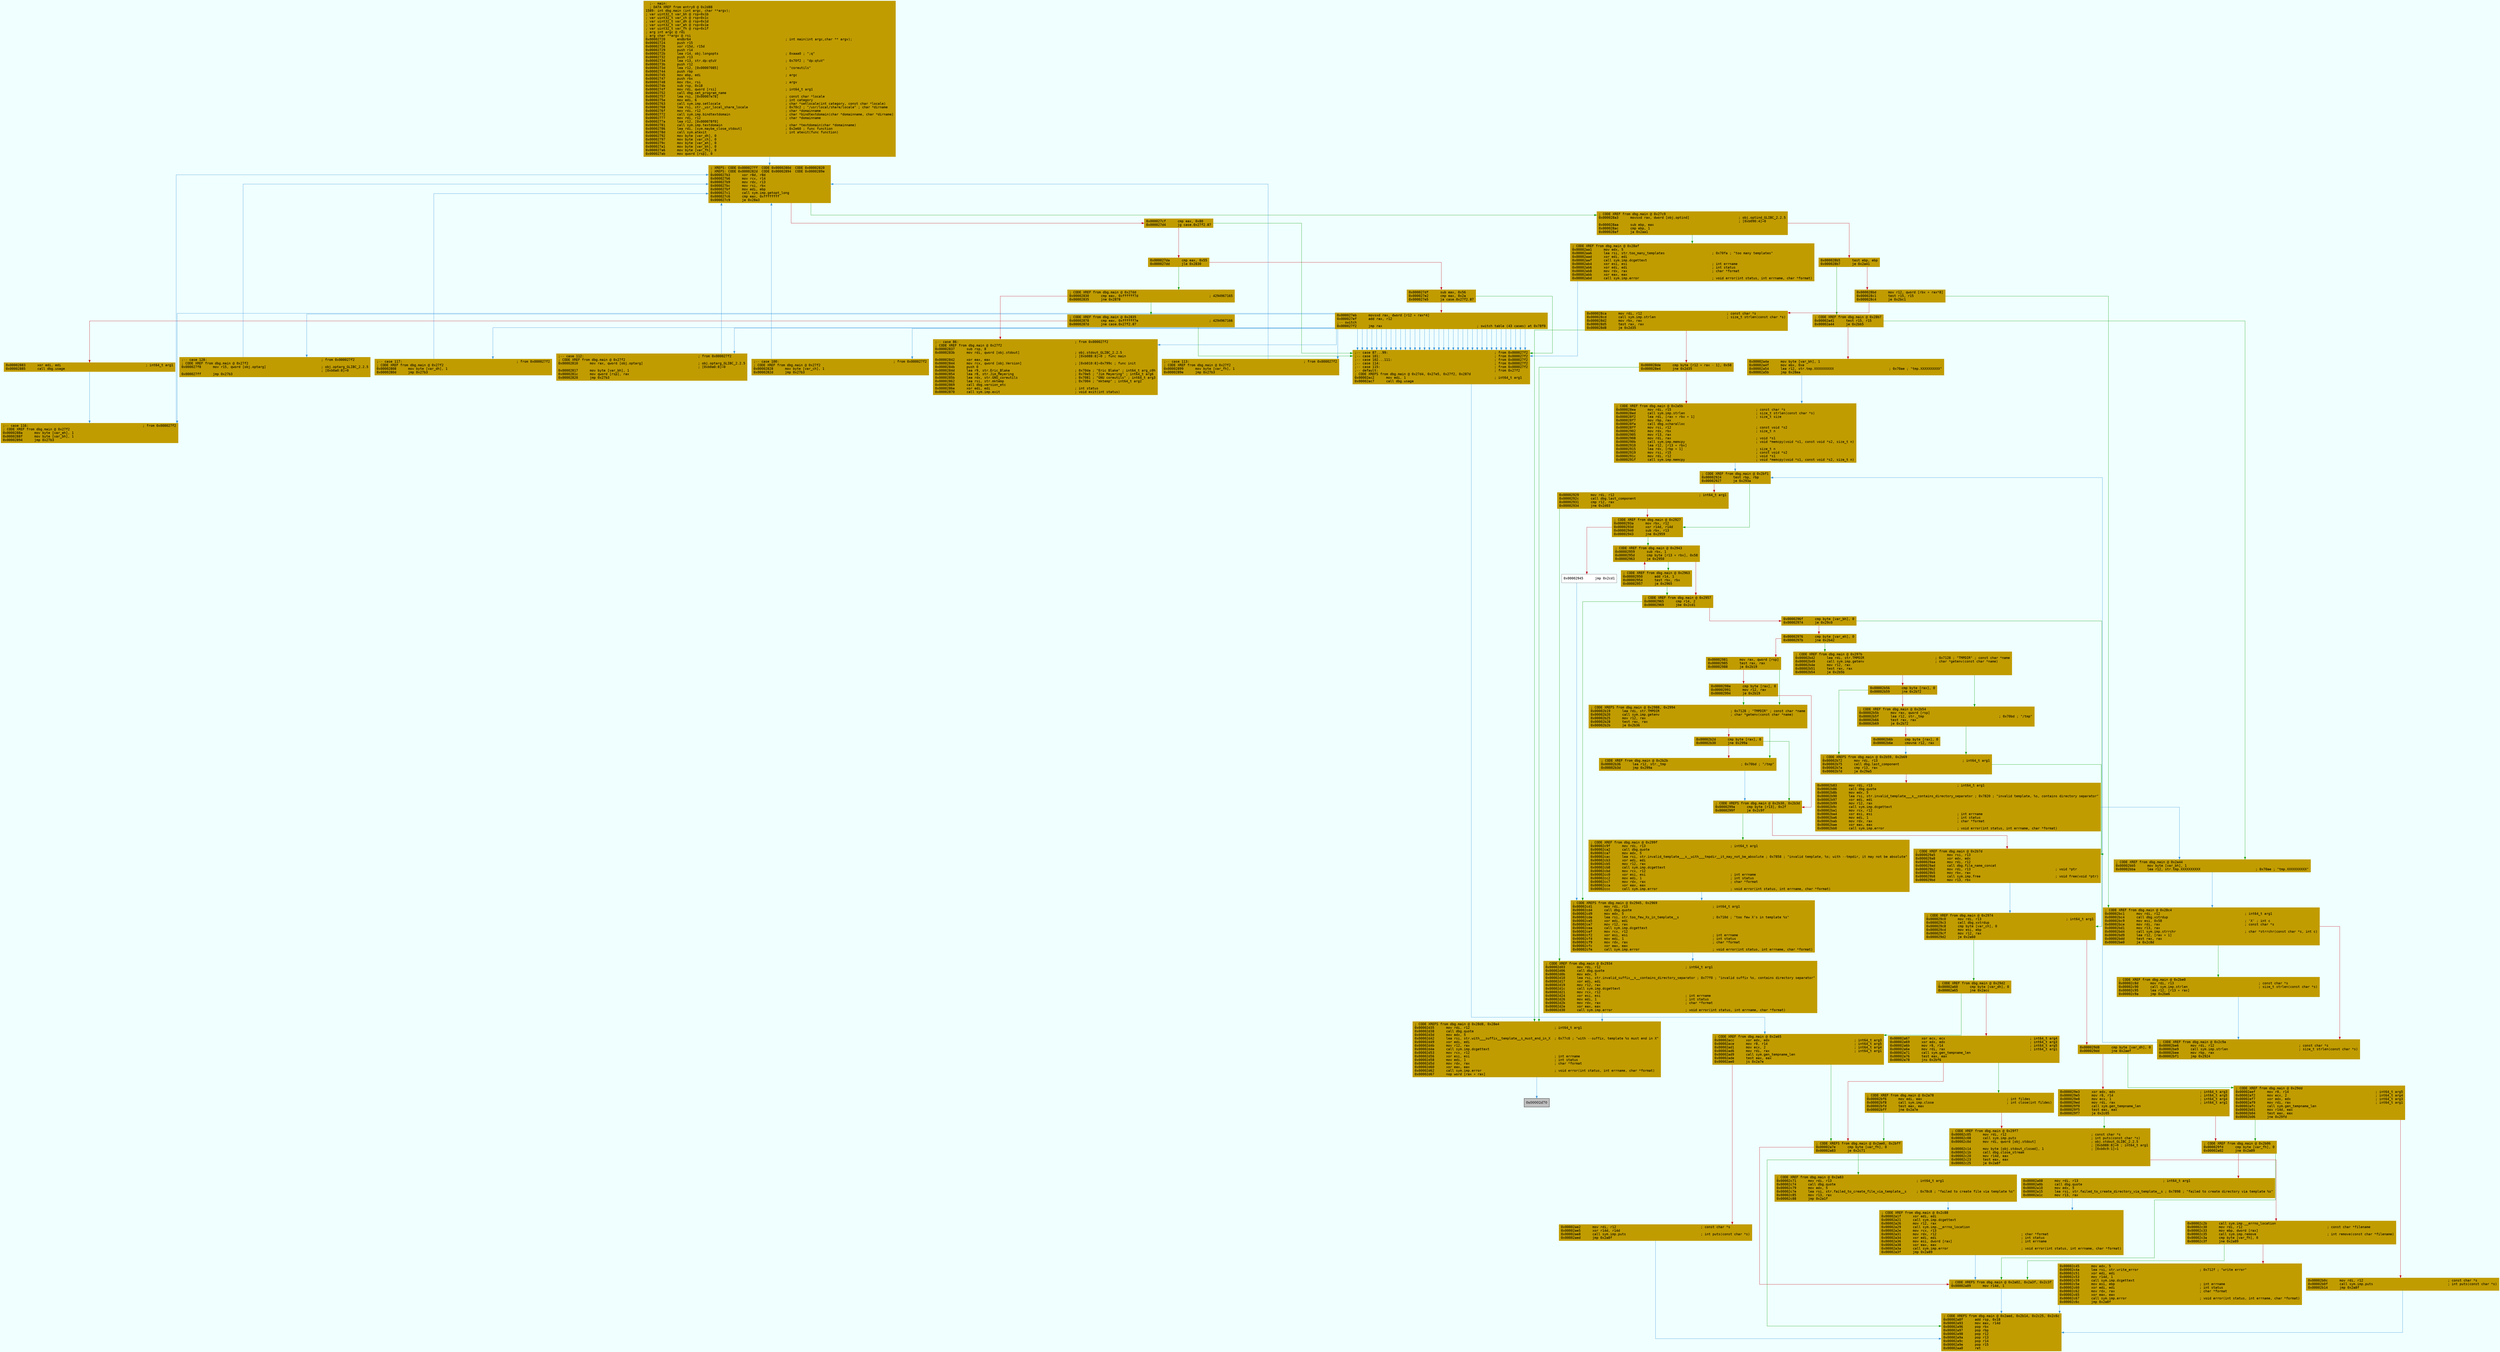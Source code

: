 digraph code {
	graph [bgcolor=azure fontsize=8 fontname="Courier" splines="ortho"];
	node [fillcolor=gray style=filled shape=box];
	edge [arrowhead="normal"];
	"0x00002720" [URL="dbg.main/0x00002720", fillcolor="#c19c00",color="#c19c00", fontname="Courier",label="  ;-- main:\l  ; DATA XREF from entry0 @ 0x2d88\l1589: int dbg.main (int argc, char **argv);\l; var uint32_t var_bh @ rsp+0x1b\l; var uint32_t var_ch @ rsp+0x1c\l; var uint32_t var_dh @ rsp+0x1d\l; var uint32_t var_eh @ rsp+0x1e\l; var uint32_t var_fh @ rsp+0x1f\l; arg int argc @ rdi\l; arg char **argv @ rsi\l0x00002720      endbr64                                                ; int main(int argc,char ** argv);\l0x00002724      push r15\l0x00002726      xor r15d, r15d\l0x00002729      push r14\l0x0000272b      lea r14, obj.longopts                                  ; 0xaaa0 ; \";q\"\l0x00002732      push r13\l0x00002734      lea r13, str.dp:qtuV                                   ; 0x70f2 ; \"dp:qtuV\"\l0x0000273b      push r12\l0x0000273d      lea r12, [0x00007085]                                  ; \"coreutils\"\l0x00002744      push rbp\l0x00002745      mov ebp, edi                                           ; argc\l0x00002747      push rbx\l0x00002748      mov rbx, rsi                                           ; argv\l0x0000274b      sub rsp, 0x18\l0x0000274f      mov rdi, qword [rsi]                                   ; int64_t arg1\l0x00002752      call dbg.set_program_name\l0x00002757      lea rsi, [0x00007e78]                                  ; const char *locale\l0x0000275e      mov edi, 6                                             ; int category\l0x00002763      call sym.imp.setlocale                                 ; char *setlocale(int category, const char *locale)\l0x00002768      lea rsi, str._usr_local_share_locale                   ; 0x70c2 ; \"/usr/local/share/locale\" ; char *dirname\l0x0000276f      mov rdi, r12                                           ; char *domainname\l0x00002772      call sym.imp.bindtextdomain                            ; char *bindtextdomain(char *domainname, char *dirname)\l0x00002777      mov rdi, r12                                           ; char *domainname\l0x0000277a      lea r12, [0x000078f0]\l0x00002781      call sym.imp.textdomain                                ; char *textdomain(char *domainname)\l0x00002786      lea rdi, [sym.maybe_close_stdout]                      ; 0x2e60 ; func function\l0x0000278d      call sym.atexit                                        ; int atexit(func function)\l0x00002792      mov byte [var_dh], 0\l0x00002797      mov byte [var_ch], 0\l0x0000279c      mov byte [var_eh], 0\l0x000027a1      mov byte [var_bh], 0\l0x000027a6      mov byte [var_fh], 0\l0x000027ab      mov qword [rsp], 0\l"]
	"0x000027b3" [URL="dbg.main/0x000027b3", fillcolor="#c19c00",color="#c19c00", fontname="Courier",label="; XREFS: CODE 0x000027ff  CODE 0x0000280d  CODE 0x00002820  \l; XREFS: CODE 0x0000282d  CODE 0x00002894  CODE 0x0000289e  \l0x000027b3      xor r8d, r8d\l0x000027b6      mov rcx, r14\l0x000027b9      mov rdx, r13\l0x000027bc      mov rsi, rbx\l0x000027bf      mov edi, ebp\l0x000027c1      call sym.imp.getopt_long\l0x000027c6      cmp eax, 0xffffffff\l0x000027c9      je 0x28a3\l"]
	"0x000027cf" [URL="dbg.main/0x000027cf", fillcolor="#c19c00",color="#c19c00", fontname="Courier",label="0x000027cf      cmp eax, 0x80\l0x000027d4      jg case.0x27f2.87\l"]
	"0x000027da" [URL="dbg.main/0x000027da", fillcolor="#c19c00",color="#c19c00", fontname="Courier",label="0x000027da      cmp eax, 0x55\l0x000027dd      jle 0x2830\l"]
	"0x000027df" [URL="dbg.main/0x000027df", fillcolor="#c19c00",color="#c19c00", fontname="Courier",label="0x000027df      sub eax, 0x56\l0x000027e2      cmp eax, 0x2a\l0x000027e5      ja case.0x27f2.87\l"]
	"0x000027eb" [URL="dbg.main/0x000027eb", fillcolor="#c19c00",color="#c19c00", fontname="Courier",label="0x000027eb      movsxd rax, dword [r12 + rax*4]\l0x000027ef      add rax, r12\l;-- switch\l0x000027f2      jmp rax                                                ; switch table (43 cases) at 0x78f0\l"]
	"0x000027f8" [URL="dbg.main/0x000027f8", fillcolor="#c19c00",color="#c19c00", fontname="Courier",label=";-- case 128:                                                          ; from 0x000027f2\l; CODE XREF from dbg.main @ 0x27f2\l0x000027f8      mov r15, qword [obj.optarg]                            ; obj.optarg_GLIBC_2.2.5\l                                                                       ; [0xb0a0:8]=0\l0x000027ff      jmp 0x27b3\l"]
	"0x00002808" [URL="dbg.main/0x00002808", fillcolor="#c19c00",color="#c19c00", fontname="Courier",label=";-- case 117:                                                          ; from 0x000027f2\l; CODE XREF from dbg.main @ 0x27f2\l0x00002808      mov byte [var_dh], 1\l0x0000280d      jmp 0x27b3\l"]
	"0x00002810" [URL="dbg.main/0x00002810", fillcolor="#c19c00",color="#c19c00", fontname="Courier",label=";-- case 112:                                                          ; from 0x000027f2\l; CODE XREF from dbg.main @ 0x27f2\l0x00002810      mov rax, qword [obj.optarg]                            ; obj.optarg_GLIBC_2.2.5\l                                                                       ; [0xb0a0:8]=0\l0x00002817      mov byte [var_bh], 1\l0x0000281c      mov qword [rsp], rax\l0x00002820      jmp 0x27b3\l"]
	"0x00002828" [URL="dbg.main/0x00002828", fillcolor="#c19c00",color="#c19c00", fontname="Courier",label=";-- case 100:                                                          ; from 0x000027f2\l; CODE XREF from dbg.main @ 0x27f2\l0x00002828      mov byte [var_ch], 1\l0x0000282d      jmp 0x27b3\l"]
	"0x00002830" [URL="dbg.main/0x00002830", fillcolor="#c19c00",color="#c19c00", fontname="Courier",label="; CODE XREF from dbg.main @ 0x27dd\l0x00002830      cmp eax, 0xffffff7d                                    ; 4294967165\l0x00002835      jne 0x2878\l"]
	"0x00002837" [URL="dbg.main/0x00002837", fillcolor="#c19c00",color="#c19c00", fontname="Courier",label=";-- case 86:                                                           ; from 0x000027f2\l; CODE XREF from dbg.main @ 0x27f2\l0x00002837      sub rsp, 8\l0x0000283b      mov rdi, qword [obj.stdout]                            ; obj.stdout_GLIBC_2.2.5\l                                                                       ; [0xb088:8]=0 ; func main\l0x00002842      xor eax, eax\l0x00002844      mov rcx, qword [obj.Version]                           ; [0xb010:8]=0x799c ; func init\l0x0000284b      push 0\l0x0000284d      lea r9, str.Eric_Blake                                 ; 0x70da ; \"Eric Blake\" ; int64_t arg_c0h\l0x00002854      lea r8, str.Jim_Meyering                               ; 0x70e5 ; \"Jim Meyering\" ; int64_t arg6\l0x0000285b      lea rdx, str.GNU_coreutils                             ; 0x7081 ; \"GNU coreutils\" ; int64_t arg3\l0x00002862      lea rsi, str.mktemp                                    ; 0x7004 ; \"mktemp\" ; int64_t arg2\l0x00002869      call dbg.version_etc\l0x0000286e      xor edi, edi                                           ; int status\l0x00002870      call sym.imp.exit                                      ; void exit(int status)\l"]
	"0x00002878" [URL="dbg.main/0x00002878", fillcolor="#c19c00",color="#c19c00", fontname="Courier",label="; CODE XREF from dbg.main @ 0x2835\l0x00002878      cmp eax, 0xffffff7e                                    ; 4294967166\l0x0000287d      jne case.0x27f2.87\l"]
	"0x00002883" [URL="dbg.main/0x00002883", fillcolor="#c19c00",color="#c19c00", fontname="Courier",label="0x00002883      xor edi, edi                                           ; int64_t arg1\l0x00002885      call dbg.usage\l"]
	"0x0000288a" [URL="dbg.main/0x0000288a", fillcolor="#c19c00",color="#c19c00", fontname="Courier",label=";-- case 116:                                                          ; from 0x000027f2\l; CODE XREF from dbg.main @ 0x27f2\l0x0000288a      mov byte [var_eh], 1\l0x0000288f      mov byte [var_bh], 1\l0x00002894      jmp 0x27b3\l"]
	"0x00002899" [URL="dbg.main/0x00002899", fillcolor="#c19c00",color="#c19c00", fontname="Courier",label=";-- case 113:                                                          ; from 0x000027f2\l; CODE XREF from dbg.main @ 0x27f2\l0x00002899      mov byte [var_fh], 1\l0x0000289e      jmp 0x27b3\l"]
	"0x000028a3" [URL="dbg.main/0x000028a3", fillcolor="#c19c00",color="#c19c00", fontname="Courier",label="; CODE XREF from dbg.main @ 0x27c9\l0x000028a3      movsxd rax, dword [obj.optind]                         ; obj.optind_GLIBC_2.2.5\l                                                                       ; [0xb090:4]=0\l0x000028aa      sub ebp, eax\l0x000028ac      cmp ebp, 1\l0x000028af      ja 0x2aa1\l"]
	"0x000028b5" [URL="dbg.main/0x000028b5", fillcolor="#c19c00",color="#c19c00", fontname="Courier",label="0x000028b5      test ebp, ebp\l0x000028b7      je 0x2a41\l"]
	"0x000028bd" [URL="dbg.main/0x000028bd", fillcolor="#c19c00",color="#c19c00", fontname="Courier",label="0x000028bd      mov r12, qword [rbx + rax*8]\l0x000028c1      test r15, r15\l0x000028c4      je 0x2bc1\l"]
	"0x000028ca" [URL="dbg.main/0x000028ca", fillcolor="#c19c00",color="#c19c00", fontname="Courier",label="0x000028ca      mov rdi, r12                                           ; const char *s\l0x000028cd      call sym.imp.strlen                                    ; size_t strlen(const char *s)\l0x000028d2      mov rbx, rax\l0x000028d5      test rax, rax\l0x000028d8      je 0x2d35\l"]
	"0x000028de" [URL="dbg.main/0x000028de", fillcolor="#c19c00",color="#c19c00", fontname="Courier",label="0x000028de      cmp byte [r12 + rax - 1], 0x58\l0x000028e4      jne 0x2d35\l"]
	"0x000028ea" [URL="dbg.main/0x000028ea", fillcolor="#c19c00",color="#c19c00", fontname="Courier",label="; CODE XREF from dbg.main @ 0x2a5b\l0x000028ea      mov rdi, r15                                           ; const char *s\l0x000028ed      call sym.imp.strlen                                    ; size_t strlen(const char *s)\l0x000028f2      lea rdi, [rax + rbx + 1]                               ; size_t size\l0x000028f7      mov rbp, rax\l0x000028fa      call dbg.xcharalloc\l0x000028ff      mov rsi, r12                                           ; const void *s2\l0x00002902      mov rdx, rbx                                           ; size_t n\l0x00002905      mov r13, rax\l0x00002908      mov rdi, rax                                           ; void *s1\l0x0000290b      call sym.imp.memcpy                                    ; void *memcpy(void *s1, const void *s2, size_t n)\l0x00002910      lea r12, [r13 + rbx]\l0x00002915      lea rdx, [rbp + 1]                                     ; size_t n\l0x00002919      mov rsi, r15                                           ; const void *s2\l0x0000291c      mov rdi, r12                                           ; void *s1\l0x0000291f      call sym.imp.memcpy                                    ; void *memcpy(void *s1, const void *s2, size_t n)\l"]
	"0x00002924" [URL="dbg.main/0x00002924", fillcolor="#c19c00",color="#c19c00", fontname="Courier",label="; CODE XREF from dbg.main @ 0x2bf1\l0x00002924      test rbp, rbp\l0x00002927      je 0x293a\l"]
	"0x00002929" [URL="dbg.main/0x00002929", fillcolor="#c19c00",color="#c19c00", fontname="Courier",label="0x00002929      mov rdi, r12                                           ; int64_t arg1\l0x0000292c      call dbg.last_component\l0x00002931      cmp r12, rax\l0x00002934      jne 0x2d03\l"]
	"0x0000293a" [URL="dbg.main/0x0000293a", fillcolor="#c19c00",color="#c19c00", fontname="Courier",label="; CODE XREF from dbg.main @ 0x2927\l0x0000293a      mov rbx, r12\l0x0000293d      xor r14d, r14d\l0x00002940      sub rbx, r13\l0x00002943      jne 0x2959\l"]
	"0x00002945" [URL="dbg.main/0x00002945", fillcolor="white",color="#767676", fontname="Courier",label="0x00002945      jmp 0x2cd1\l"]
	"0x00002950" [URL="dbg.main/0x00002950", fillcolor="#c19c00",color="#c19c00", fontname="Courier",label="; CODE XREF from dbg.main @ 0x2963\l0x00002950      add r14, 1\l0x00002954      test rbx, rbx\l0x00002957      je 0x2965\l"]
	"0x00002959" [URL="dbg.main/0x00002959", fillcolor="#c19c00",color="#c19c00", fontname="Courier",label="; CODE XREF from dbg.main @ 0x2943\l0x00002959      sub rbx, 1\l0x0000295d      cmp byte [r13 + rbx], 0x58\l0x00002963      je 0x2950\l"]
	"0x00002965" [URL="dbg.main/0x00002965", fillcolor="#c19c00",color="#c19c00", fontname="Courier",label="; CODE XREF from dbg.main @ 0x2957\l0x00002965      cmp r14, 2\l0x00002969      jbe 0x2cd1\l"]
	"0x0000296f" [URL="dbg.main/0x0000296f", fillcolor="#c19c00",color="#c19c00", fontname="Courier",label="0x0000296f      cmp byte [var_bh], 0\l0x00002974      je 0x29c0\l"]
	"0x00002976" [URL="dbg.main/0x00002976", fillcolor="#c19c00",color="#c19c00", fontname="Courier",label="0x00002976      cmp byte [var_eh], 0\l0x0000297b      jne 0x2b42\l"]
	"0x00002981" [URL="dbg.main/0x00002981", fillcolor="#c19c00",color="#c19c00", fontname="Courier",label="0x00002981      mov rax, qword [rsp]\l0x00002985      test rax, rax\l0x00002988      je 0x2b19\l"]
	"0x0000298e" [URL="dbg.main/0x0000298e", fillcolor="#c19c00",color="#c19c00", fontname="Courier",label="0x0000298e      cmp byte [rax], 0\l0x00002991      mov r12, rax\l0x00002994      je 0x2b19\l"]
	"0x0000299a" [URL="dbg.main/0x0000299a", fillcolor="#c19c00",color="#c19c00", fontname="Courier",label="; CODE XREFS from dbg.main @ 0x2b30, 0x2b3d\l0x0000299a      cmp byte [r13], 0x2f\l0x0000299f      je 0x2c9f\l"]
	"0x000029a5" [URL="dbg.main/0x000029a5", fillcolor="#c19c00",color="#c19c00", fontname="Courier",label="; CODE XREF from dbg.main @ 0x2b7d\l0x000029a5      mov rsi, r13\l0x000029a8      xor edx, edx\l0x000029aa      mov rdi, r12\l0x000029ad      call dbg.file_name_concat\l0x000029b2      mov rdi, r13                                           ; void *ptr\l0x000029b5      mov rbx, rax\l0x000029b8      call sym.imp.free                                      ; void free(void *ptr)\l0x000029bd      mov r13, rbx\l"]
	"0x000029c0" [URL="dbg.main/0x000029c0", fillcolor="#c19c00",color="#c19c00", fontname="Courier",label="; CODE XREF from dbg.main @ 0x2974\l0x000029c0      mov rdi, r13                                           ; int64_t arg1\l0x000029c3      call dbg.xstrdup\l0x000029c8      cmp byte [var_ch], 0\l0x000029cd      mov esi, ebp\l0x000029cf      mov r12, rax\l0x000029d2      je 0x2a60\l"]
	"0x000029d8" [URL="dbg.main/0x000029d8", fillcolor="#c19c00",color="#c19c00", fontname="Courier",label="0x000029d8      cmp byte [var_dh], 0\l0x000029dd      jne 0x2aef\l"]
	"0x000029e3" [URL="dbg.main/0x000029e3", fillcolor="#c19c00",color="#c19c00", fontname="Courier",label="0x000029e3      xor edx, edx                                           ; int64_t arg3\l0x000029e5      mov r8, r14                                            ; int64_t arg5\l0x000029e8      mov ecx, 1                                             ; int64_t arg4\l0x000029ed      mov rdi, rax                                           ; int64_t arg1\l0x000029f0      call sym.gen_tempname_len\l0x000029f5      test eax, eax\l0x000029f7      je 0x2c05\l"]
	"0x000029fd" [URL="dbg.main/0x000029fd", fillcolor="#c19c00",color="#c19c00", fontname="Courier",label="; CODE XREF from dbg.main @ 0x2b06\l0x000029fd      cmp byte [var_fh], 0\l0x00002a02      jne 0x2a89\l"]
	"0x00002a08" [URL="dbg.main/0x00002a08", fillcolor="#c19c00",color="#c19c00", fontname="Courier",label="0x00002a08      mov rdi, r13                                           ; int64_t arg1\l0x00002a0b      call dbg.quote\l0x00002a10      mov edx, 5\l0x00002a15      lea rsi, str.failed_to_create_directory_via_template__s ; 0x7898 ; \"failed to create directory via template %s\"\l0x00002a1c      mov r13, rax\l"]
	"0x00002a1f" [URL="dbg.main/0x00002a1f", fillcolor="#c19c00",color="#c19c00", fontname="Courier",label="; CODE XREF from dbg.main @ 0x2c88\l0x00002a1f      xor edi, edi\l0x00002a21      call sym.imp.dcgettext\l0x00002a26      mov r12, rax\l0x00002a29      call sym.imp.__errno_location\l0x00002a2e      mov rcx, r13\l0x00002a31      mov rdx, r12                                           ; char *format\l0x00002a34      xor edi, edi                                           ; int status\l0x00002a36      mov esi, dword [rax]                                   ; int errname\l0x00002a38      xor eax, eax\l0x00002a3a      call sym.imp.error                                     ; void error(int status, int errname, char *format)\l0x00002a3f      jmp 0x2a89\l"]
	"0x00002a41" [URL="dbg.main/0x00002a41", fillcolor="#c19c00",color="#c19c00", fontname="Courier",label="; CODE XREF from dbg.main @ 0x28b7\l0x00002a41      test r15, r15\l0x00002a44      je 0x2bb5\l"]
	"0x00002a4a" [URL="dbg.main/0x00002a4a", fillcolor="#c19c00",color="#c19c00", fontname="Courier",label="0x00002a4a      mov byte [var_bh], 1\l0x00002a4f      mov ebx, 0xe\l0x00002a54      lea r12, str.tmp.XXXXXXXXXX                            ; 0x70ae ; \"tmp.XXXXXXXXXX\"\l0x00002a5b      jmp 0x28ea\l"]
	"0x00002a60" [URL="dbg.main/0x00002a60", fillcolor="#c19c00",color="#c19c00", fontname="Courier",label="; CODE XREF from dbg.main @ 0x29d2\l0x00002a60      cmp byte [var_dh], 0\l0x00002a65      jne 0x2acc\l"]
	"0x00002a67" [URL="dbg.main/0x00002a67", fillcolor="#c19c00",color="#c19c00", fontname="Courier",label="0x00002a67      xor ecx, ecx                                           ; int64_t arg4\l0x00002a69      xor edx, edx                                           ; int64_t arg3\l0x00002a6b      mov r8, r14                                            ; int64_t arg5\l0x00002a6e      mov rdi, rax                                           ; int64_t arg1\l0x00002a71      call sym.gen_tempname_len\l0x00002a76      test eax, eax\l0x00002a78      jns 0x2bf6\l"]
	"0x00002a7e" [URL="dbg.main/0x00002a7e", fillcolor="#c19c00",color="#c19c00", fontname="Courier",label="; CODE XREFS from dbg.main @ 0x2ae0, 0x2bff\l0x00002a7e      cmp byte [var_fh], 0\l0x00002a83      je 0x2c71\l"]
	"0x00002a89" [URL="dbg.main/0x00002a89", fillcolor="#c19c00",color="#c19c00", fontname="Courier",label="; CODE XREFS from dbg.main @ 0x2a02, 0x2a3f, 0x2c3f\l0x00002a89      mov r14d, 1\l"]
	"0x00002a8f" [URL="dbg.main/0x00002a8f", fillcolor="#c19c00",color="#c19c00", fontname="Courier",label="; CODE XREFS from dbg.main @ 0x2aed, 0x2b14, 0x2c25, 0x2c6c\l0x00002a8f      add rsp, 0x18\l0x00002a93      mov eax, r14d\l0x00002a96      pop rbx\l0x00002a97      pop rbp\l0x00002a98      pop r12\l0x00002a9a      pop r13\l0x00002a9c      pop r14\l0x00002a9e      pop r15\l0x00002aa0      ret\l"]
	"0x00002aa1" [URL="dbg.main/0x00002aa1", fillcolor="#c19c00",color="#c19c00", fontname="Courier",label="; CODE XREF from dbg.main @ 0x28af\l0x00002aa1      mov edx, 5\l0x00002aa6      lea rsi, str.too_many_templates                        ; 0x70fa ; \"too many templates\"\l0x00002aad      xor edi, edi\l0x00002aaf      call sym.imp.dcgettext\l0x00002ab4      xor esi, esi                                           ; int errname\l0x00002ab6      xor edi, edi                                           ; int status\l0x00002ab8      mov rdx, rax                                           ; char *format\l0x00002abb      xor eax, eax\l0x00002abd      call sym.imp.error                                     ; void error(int status, int errname, char *format)\l"]
	"0x00002ac2" [URL="dbg.main/0x00002ac2", fillcolor="#c19c00",color="#c19c00", fontname="Courier",label=";-- case 87...99:                                                      ; from 0x000027f2\l;-- case 101:                                                          ; from 0x000027f2\l;-- case 102...111:                                                    ; from 0x000027f2\l;-- case 114:                                                          ; from 0x000027f2\l;-- case 115:                                                          ; from 0x000027f2\l;-- default:                                                           ; from 0x27f2\l; CODE XREFS from dbg.main @ 0x27d4, 0x27e5, 0x27f2, 0x287d\l0x00002ac2      mov edi, 1                                             ; int64_t arg1\l0x00002ac7      call dbg.usage\l"]
	"0x00002acc" [URL="dbg.main/0x00002acc", fillcolor="#c19c00",color="#c19c00", fontname="Courier",label="; CODE XREF from dbg.main @ 0x2a65\l0x00002acc      xor edx, edx                                           ; int64_t arg3\l0x00002ace      mov r8, r14                                            ; int64_t arg5\l0x00002ad1      mov ecx, 2                                             ; int64_t arg4\l0x00002ad6      mov rdi, rax                                           ; int64_t arg1\l0x00002ad9      call sym.gen_tempname_len\l0x00002ade      test eax, eax\l0x00002ae0      js 0x2a7e\l"]
	"0x00002ae2" [URL="dbg.main/0x00002ae2", fillcolor="#c19c00",color="#c19c00", fontname="Courier",label="0x00002ae2      mov rdi, r12                                           ; const char *s\l0x00002ae5      xor r14d, r14d\l0x00002ae8      call sym.imp.puts                                      ; int puts(const char *s)\l0x00002aed      jmp 0x2a8f\l"]
	"0x00002aef" [URL="dbg.main/0x00002aef", fillcolor="#c19c00",color="#c19c00", fontname="Courier",label="; CODE XREF from dbg.main @ 0x29dd\l0x00002aef      mov r8, r14                                            ; int64_t arg5\l0x00002af2      mov ecx, 2                                             ; int64_t arg4\l0x00002af7      xor edx, edx                                           ; int64_t arg3\l0x00002af9      mov rdi, rax                                           ; int64_t arg1\l0x00002afc      call sym.gen_tempname_len\l0x00002b01      mov r14d, eax\l0x00002b04      test eax, eax\l0x00002b06      jne 0x29fd\l"]
	"0x00002b0c" [URL="dbg.main/0x00002b0c", fillcolor="#c19c00",color="#c19c00", fontname="Courier",label="0x00002b0c      mov rdi, r12                                           ; const char *s\l0x00002b0f      call sym.imp.puts                                      ; int puts(const char *s)\l0x00002b14      jmp 0x2a8f\l"]
	"0x00002b19" [URL="dbg.main/0x00002b19", fillcolor="#c19c00",color="#c19c00", fontname="Courier",label="; CODE XREFS from dbg.main @ 0x2988, 0x2994\l0x00002b19      lea rdi, str.TMPDIR                                    ; 0x7128 ; \"TMPDIR\" ; const char *name\l0x00002b20      call sym.imp.getenv                                    ; char *getenv(const char *name)\l0x00002b25      mov r12, rax\l0x00002b28      test rax, rax\l0x00002b2b      je 0x2b36\l"]
	"0x00002b2d" [URL="dbg.main/0x00002b2d", fillcolor="#c19c00",color="#c19c00", fontname="Courier",label="0x00002b2d      cmp byte [rax], 0\l0x00002b30      jne 0x299a\l"]
	"0x00002b36" [URL="dbg.main/0x00002b36", fillcolor="#c19c00",color="#c19c00", fontname="Courier",label="; CODE XREF from dbg.main @ 0x2b2b\l0x00002b36      lea r12, str._tmp                                      ; 0x70bd ; \"/tmp\"\l0x00002b3d      jmp 0x299a\l"]
	"0x00002b42" [URL="dbg.main/0x00002b42", fillcolor="#c19c00",color="#c19c00", fontname="Courier",label="; CODE XREF from dbg.main @ 0x297b\l0x00002b42      lea rdi, str.TMPDIR                                    ; 0x7128 ; \"TMPDIR\" ; const char *name\l0x00002b49      call sym.imp.getenv                                    ; char *getenv(const char *name)\l0x00002b4e      mov r12, rax\l0x00002b51      test rax, rax\l0x00002b54      je 0x2b5b\l"]
	"0x00002b56" [URL="dbg.main/0x00002b56", fillcolor="#c19c00",color="#c19c00", fontname="Courier",label="0x00002b56      cmp byte [rax], 0\l0x00002b59      jne 0x2b72\l"]
	"0x00002b5b" [URL="dbg.main/0x00002b5b", fillcolor="#c19c00",color="#c19c00", fontname="Courier",label="; CODE XREF from dbg.main @ 0x2b54\l0x00002b5b      mov rax, qword [rsp]\l0x00002b5f      lea r12, str._tmp                                      ; 0x70bd ; \"/tmp\"\l0x00002b66      test rax, rax\l0x00002b69      je 0x2b72\l"]
	"0x00002b6b" [URL="dbg.main/0x00002b6b", fillcolor="#c19c00",color="#c19c00", fontname="Courier",label="0x00002b6b      cmp byte [rax], 0\l0x00002b6e      cmovne r12, rax\l"]
	"0x00002b72" [URL="dbg.main/0x00002b72", fillcolor="#c19c00",color="#c19c00", fontname="Courier",label="; CODE XREFS from dbg.main @ 0x2b59, 0x2b69\l0x00002b72      mov rdi, r13                                           ; int64_t arg1\l0x00002b75      call dbg.last_component\l0x00002b7a      cmp r13, rax\l0x00002b7d      je 0x29a5\l"]
	"0x00002b83" [URL="dbg.main/0x00002b83", fillcolor="#c19c00",color="#c19c00", fontname="Courier",label="0x00002b83      mov rdi, r13                                           ; int64_t arg1\l0x00002b86      call dbg.quote\l0x00002b8b      mov edx, 5\l0x00002b90      lea rsi, str.invalid_template___s__contains_directory_separator ; 0x7820 ; \"invalid template, %s, contains directory separator\"\l0x00002b97      xor edi, edi\l0x00002b99      mov r12, rax\l0x00002b9c      call sym.imp.dcgettext\l0x00002ba1      mov rcx, r12\l0x00002ba4      xor esi, esi                                           ; int errname\l0x00002ba6      mov edi, 1                                             ; int status\l0x00002bab      mov rdx, rax                                           ; char *format\l0x00002bae      xor eax, eax\l0x00002bb0      call sym.imp.error                                     ; void error(int status, int errname, char *format)\l"]
	"0x00002bb5" [URL="dbg.main/0x00002bb5", fillcolor="#c19c00",color="#c19c00", fontname="Courier",label="; CODE XREF from dbg.main @ 0x2a44\l0x00002bb5      mov byte [var_bh], 1\l0x00002bba      lea r12, str.tmp.XXXXXXXXXX                            ; 0x70ae ; \"tmp.XXXXXXXXXX\"\l"]
	"0x00002bc1" [URL="dbg.main/0x00002bc1", fillcolor="#c19c00",color="#c19c00", fontname="Courier",label="; CODE XREF from dbg.main @ 0x28c4\l0x00002bc1      mov rdi, r12                                           ; int64_t arg1\l0x00002bc4      call dbg.xstrdup\l0x00002bc9      mov esi, 0x58                                          ; 'X' ; int c\l0x00002bce      mov rdi, rax                                           ; const char *s\l0x00002bd1      mov r13, rax\l0x00002bd4      call sym.imp.strrchr                                   ; char *strrchr(const char *s, int c)\l0x00002bd9      lea r12, [rax + 1]\l0x00002bdd      test rax, rax\l0x00002be0      je 0x2c8d\l"]
	"0x00002be6" [URL="dbg.main/0x00002be6", fillcolor="#c19c00",color="#c19c00", fontname="Courier",label="; CODE XREF from dbg.main @ 0x2c9a\l0x00002be6      mov rdi, r12                                           ; const char *s\l0x00002be9      call sym.imp.strlen                                    ; size_t strlen(const char *s)\l0x00002bee      mov rbp, rax\l0x00002bf1      jmp 0x2924\l"]
	"0x00002bf6" [URL="dbg.main/0x00002bf6", fillcolor="#c19c00",color="#c19c00", fontname="Courier",label="; CODE XREF from dbg.main @ 0x2a78\l0x00002bf6      mov edi, eax                                           ; int fildes\l0x00002bf8      call sym.imp.close                                     ; int close(int fildes)\l0x00002bfd      test eax, eax\l0x00002bff      jne 0x2a7e\l"]
	"0x00002c05" [URL="dbg.main/0x00002c05", fillcolor="#c19c00",color="#c19c00", fontname="Courier",label="; CODE XREF from dbg.main @ 0x29f7\l0x00002c05      mov rdi, r12                                           ; const char *s\l0x00002c08      call sym.imp.puts                                      ; int puts(const char *s)\l0x00002c0d      mov rdi, qword [obj.stdout]                            ; obj.stdout_GLIBC_2.2.5\l                                                                       ; [0xb088:8]=0 ; int64_t arg1\l0x00002c14      mov byte [obj.stdout_closed], 1                        ; [0xb0c9:1]=1\l0x00002c1b      call dbg.close_stream\l0x00002c20      mov r14d, eax\l0x00002c23      test eax, eax\l0x00002c25      je 0x2a8f\l"]
	"0x00002c2b" [URL="dbg.main/0x00002c2b", fillcolor="#c19c00",color="#c19c00", fontname="Courier",label="0x00002c2b      call sym.imp.__errno_location\l0x00002c30      mov rdi, r12                                           ; const char *filename\l0x00002c33      mov ebp, dword [rax]\l0x00002c35      call sym.imp.remove                                    ; int remove(const char *filename)\l0x00002c3a      cmp byte [var_fh], 0\l0x00002c3f      jne 0x2a89\l"]
	"0x00002c45" [URL="dbg.main/0x00002c45", fillcolor="#c19c00",color="#c19c00", fontname="Courier",label="0x00002c45      mov edx, 5\l0x00002c4a      lea rsi, str.write_error                               ; 0x712f ; \"write error\"\l0x00002c51      xor edi, edi\l0x00002c53      mov r14d, 1\l0x00002c59      call sym.imp.dcgettext\l0x00002c5e      mov esi, ebp                                           ; int errname\l0x00002c60      xor edi, edi                                           ; int status\l0x00002c62      mov rdx, rax                                           ; char *format\l0x00002c65      xor eax, eax\l0x00002c67      call sym.imp.error                                     ; void error(int status, int errname, char *format)\l0x00002c6c      jmp 0x2a8f\l"]
	"0x00002c71" [URL="dbg.main/0x00002c71", fillcolor="#c19c00",color="#c19c00", fontname="Courier",label="; CODE XREF from dbg.main @ 0x2a83\l0x00002c71      mov rdi, r13                                           ; int64_t arg1\l0x00002c74      call dbg.quote\l0x00002c79      mov edx, 5\l0x00002c7e      lea rsi, str.failed_to_create_file_via_template__s     ; 0x78c8 ; \"failed to create file via template %s\"\l0x00002c85      mov r13, rax\l0x00002c88      jmp 0x2a1f\l"]
	"0x00002c8d" [URL="dbg.main/0x00002c8d", fillcolor="#c19c00",color="#c19c00", fontname="Courier",label="; CODE XREF from dbg.main @ 0x2be0\l0x00002c8d      mov rdi, r13                                           ; const char *s\l0x00002c90      call sym.imp.strlen                                    ; size_t strlen(const char *s)\l0x00002c95      lea r12, [r13 + rax]\l0x00002c9a      jmp 0x2be6\l"]
	"0x00002c9f" [URL="dbg.main/0x00002c9f", fillcolor="#c19c00",color="#c19c00", fontname="Courier",label="; CODE XREF from dbg.main @ 0x299f\l0x00002c9f      mov rdi, r13                                           ; int64_t arg1\l0x00002ca2      call dbg.quote\l0x00002ca7      mov edx, 5\l0x00002cac      lea rsi, str.invalid_template___s__with___tmpdir__it_may_not_be_absolute ; 0x7858 ; \"invalid template, %s; with --tmpdir, it may not be absolute\"\l0x00002cb3      xor edi, edi\l0x00002cb5      mov r12, rax\l0x00002cb8      call sym.imp.dcgettext\l0x00002cbd      mov rcx, r12\l0x00002cc0      xor esi, esi                                           ; int errname\l0x00002cc2      mov edi, 1                                             ; int status\l0x00002cc7      mov rdx, rax                                           ; char *format\l0x00002cca      xor eax, eax\l0x00002ccc      call sym.imp.error                                     ; void error(int status, int errname, char *format)\l"]
	"0x00002cd1" [URL="dbg.main/0x00002cd1", fillcolor="#c19c00",color="#c19c00", fontname="Courier",label="; CODE XREFS from dbg.main @ 0x2945, 0x2969\l0x00002cd1      mov rdi, r13                                           ; int64_t arg1\l0x00002cd4      call dbg.quote\l0x00002cd9      mov edx, 5\l0x00002cde      lea rsi, str.too_few_Xs_in_template__s                 ; 0x710d ; \"too few X's in template %s\"\l0x00002ce5      xor edi, edi\l0x00002ce7      mov r12, rax\l0x00002cea      call sym.imp.dcgettext\l0x00002cef      mov rcx, r12\l0x00002cf2      xor esi, esi                                           ; int errname\l0x00002cf4      mov edi, 1                                             ; int status\l0x00002cf9      mov rdx, rax                                           ; char *format\l0x00002cfc      xor eax, eax\l0x00002cfe      call sym.imp.error                                     ; void error(int status, int errname, char *format)\l"]
	"0x00002d03" [URL="dbg.main/0x00002d03", fillcolor="#c19c00",color="#c19c00", fontname="Courier",label="; CODE XREF from dbg.main @ 0x2934\l0x00002d03      mov rdi, r12                                           ; int64_t arg1\l0x00002d06      call dbg.quote\l0x00002d0b      mov edx, 5\l0x00002d10      lea rsi, str.invalid_suffix__s__contains_directory_separator ; 0x77f0 ; \"invalid suffix %s, contains directory separator\"\l0x00002d17      xor edi, edi\l0x00002d19      mov r12, rax\l0x00002d1c      call sym.imp.dcgettext\l0x00002d21      mov rcx, r12\l0x00002d24      xor esi, esi                                           ; int errname\l0x00002d26      mov edi, 1                                             ; int status\l0x00002d2b      mov rdx, rax                                           ; char *format\l0x00002d2e      xor eax, eax\l0x00002d30      call sym.imp.error                                     ; void error(int status, int errname, char *format)\l"]
	"0x00002d35" [URL="dbg.main/0x00002d35", fillcolor="#c19c00",color="#c19c00", fontname="Courier",label="; CODE XREFS from dbg.main @ 0x28d8, 0x28e4\l0x00002d35      mov rdi, r12                                           ; int64_t arg1\l0x00002d38      call dbg.quote\l0x00002d3d      mov edx, 5\l0x00002d42      lea rsi, str.with___suffix__template__s_must_end_in_X  ; 0x77c0 ; \"with --suffix, template %s must end in X\"\l0x00002d49      xor edi, edi\l0x00002d4b      mov r12, rax\l0x00002d4e      call sym.imp.dcgettext\l0x00002d53      mov rcx, r12\l0x00002d56      xor esi, esi                                           ; int errname\l0x00002d58      mov edi, 1                                             ; int status\l0x00002d5d      mov rdx, rax                                           ; char *format\l0x00002d60      xor eax, eax\l0x00002d62      call sym.imp.error                                     ; void error(int status, int errname, char *format)\l0x00002d67      nop word [rax + rax]\l"]
        "0x00002720" -> "0x000027b3" [color="#3a96dd"];
        "0x000027b3" -> "0x000028a3" [color="#13a10e"];
        "0x000027b3" -> "0x000027cf" [color="#c50f1f"];
        "0x000027cf" -> "0x00002ac2" [color="#13a10e"];
        "0x000027cf" -> "0x000027da" [color="#c50f1f"];
        "0x000027da" -> "0x00002830" [color="#13a10e"];
        "0x000027da" -> "0x000027df" [color="#c50f1f"];
        "0x000027df" -> "0x00002ac2" [color="#13a10e"];
        "0x000027df" -> "0x000027eb" [color="#c50f1f"];
        "0x000027eb" -> "0x00002837" [color="#3a96dd"];
        "0x000027eb" -> "0x00002ac2" [color="#3a96dd"];
        "0x000027eb" -> "0x00002ac2" [color="#3a96dd"];
        "0x000027eb" -> "0x00002ac2" [color="#3a96dd"];
        "0x000027eb" -> "0x00002ac2" [color="#3a96dd"];
        "0x000027eb" -> "0x00002ac2" [color="#3a96dd"];
        "0x000027eb" -> "0x00002ac2" [color="#3a96dd"];
        "0x000027eb" -> "0x00002ac2" [color="#3a96dd"];
        "0x000027eb" -> "0x00002ac2" [color="#3a96dd"];
        "0x000027eb" -> "0x00002ac2" [color="#3a96dd"];
        "0x000027eb" -> "0x00002ac2" [color="#3a96dd"];
        "0x000027eb" -> "0x00002ac2" [color="#3a96dd"];
        "0x000027eb" -> "0x00002ac2" [color="#3a96dd"];
        "0x000027eb" -> "0x00002ac2" [color="#3a96dd"];
        "0x000027eb" -> "0x00002828" [color="#3a96dd"];
        "0x000027eb" -> "0x00002ac2" [color="#3a96dd"];
        "0x000027eb" -> "0x00002ac2" [color="#3a96dd"];
        "0x000027eb" -> "0x00002ac2" [color="#3a96dd"];
        "0x000027eb" -> "0x00002ac2" [color="#3a96dd"];
        "0x000027eb" -> "0x00002ac2" [color="#3a96dd"];
        "0x000027eb" -> "0x00002ac2" [color="#3a96dd"];
        "0x000027eb" -> "0x00002ac2" [color="#3a96dd"];
        "0x000027eb" -> "0x00002ac2" [color="#3a96dd"];
        "0x000027eb" -> "0x00002ac2" [color="#3a96dd"];
        "0x000027eb" -> "0x00002ac2" [color="#3a96dd"];
        "0x000027eb" -> "0x00002ac2" [color="#3a96dd"];
        "0x000027eb" -> "0x00002810" [color="#3a96dd"];
        "0x000027eb" -> "0x00002899" [color="#3a96dd"];
        "0x000027eb" -> "0x00002ac2" [color="#3a96dd"];
        "0x000027eb" -> "0x00002ac2" [color="#3a96dd"];
        "0x000027eb" -> "0x0000288a" [color="#3a96dd"];
        "0x000027eb" -> "0x00002808" [color="#3a96dd"];
        "0x000027eb" -> "0x00002ac2" [color="#3a96dd"];
        "0x000027eb" -> "0x00002ac2" [color="#3a96dd"];
        "0x000027eb" -> "0x00002ac2" [color="#3a96dd"];
        "0x000027eb" -> "0x00002ac2" [color="#3a96dd"];
        "0x000027eb" -> "0x00002ac2" [color="#3a96dd"];
        "0x000027eb" -> "0x00002ac2" [color="#3a96dd"];
        "0x000027eb" -> "0x00002ac2" [color="#3a96dd"];
        "0x000027eb" -> "0x00002ac2" [color="#3a96dd"];
        "0x000027eb" -> "0x00002ac2" [color="#3a96dd"];
        "0x000027eb" -> "0x00002ac2" [color="#3a96dd"];
        "0x000027eb" -> "0x000027f8" [color="#3a96dd"];
        "0x000027f8" -> "0x000027b3" [color="#3a96dd"];
        "0x00002808" -> "0x000027b3" [color="#3a96dd"];
        "0x00002810" -> "0x000027b3" [color="#3a96dd"];
        "0x00002828" -> "0x000027b3" [color="#3a96dd"];
        "0x00002830" -> "0x00002878" [color="#13a10e"];
        "0x00002830" -> "0x00002837" [color="#c50f1f"];
        "0x00002878" -> "0x00002ac2" [color="#13a10e"];
        "0x00002878" -> "0x00002883" [color="#c50f1f"];
        "0x00002883" -> "0x0000288a" [color="#3a96dd"];
        "0x0000288a" -> "0x000027b3" [color="#3a96dd"];
        "0x00002899" -> "0x000027b3" [color="#3a96dd"];
        "0x000028a3" -> "0x00002aa1" [color="#13a10e"];
        "0x000028a3" -> "0x000028b5" [color="#c50f1f"];
        "0x000028b5" -> "0x00002a41" [color="#13a10e"];
        "0x000028b5" -> "0x000028bd" [color="#c50f1f"];
        "0x000028bd" -> "0x00002bc1" [color="#13a10e"];
        "0x000028bd" -> "0x000028ca" [color="#c50f1f"];
        "0x000028ca" -> "0x00002d35" [color="#13a10e"];
        "0x000028ca" -> "0x000028de" [color="#c50f1f"];
        "0x000028de" -> "0x00002d35" [color="#13a10e"];
        "0x000028de" -> "0x000028ea" [color="#c50f1f"];
        "0x000028ea" -> "0x00002924" [color="#3a96dd"];
        "0x00002924" -> "0x0000293a" [color="#13a10e"];
        "0x00002924" -> "0x00002929" [color="#c50f1f"];
        "0x00002929" -> "0x00002d03" [color="#13a10e"];
        "0x00002929" -> "0x0000293a" [color="#c50f1f"];
        "0x0000293a" -> "0x00002959" [color="#13a10e"];
        "0x0000293a" -> "0x00002945" [color="#c50f1f"];
        "0x00002945" -> "0x00002cd1" [color="#3a96dd"];
        "0x00002950" -> "0x00002965" [color="#13a10e"];
        "0x00002950" -> "0x00002959" [color="#c50f1f"];
        "0x00002959" -> "0x00002950" [color="#13a10e"];
        "0x00002959" -> "0x00002965" [color="#c50f1f"];
        "0x00002965" -> "0x00002cd1" [color="#13a10e"];
        "0x00002965" -> "0x0000296f" [color="#c50f1f"];
        "0x0000296f" -> "0x000029c0" [color="#13a10e"];
        "0x0000296f" -> "0x00002976" [color="#c50f1f"];
        "0x00002976" -> "0x00002b42" [color="#13a10e"];
        "0x00002976" -> "0x00002981" [color="#c50f1f"];
        "0x00002981" -> "0x00002b19" [color="#13a10e"];
        "0x00002981" -> "0x0000298e" [color="#c50f1f"];
        "0x0000298e" -> "0x00002b19" [color="#13a10e"];
        "0x0000298e" -> "0x0000299a" [color="#c50f1f"];
        "0x0000299a" -> "0x00002c9f" [color="#13a10e"];
        "0x0000299a" -> "0x000029a5" [color="#c50f1f"];
        "0x000029a5" -> "0x000029c0" [color="#3a96dd"];
        "0x000029c0" -> "0x00002a60" [color="#13a10e"];
        "0x000029c0" -> "0x000029d8" [color="#c50f1f"];
        "0x000029d8" -> "0x00002aef" [color="#13a10e"];
        "0x000029d8" -> "0x000029e3" [color="#c50f1f"];
        "0x000029e3" -> "0x00002c05" [color="#13a10e"];
        "0x000029e3" -> "0x000029fd" [color="#c50f1f"];
        "0x000029fd" -> "0x00002a89" [color="#13a10e"];
        "0x000029fd" -> "0x00002a08" [color="#c50f1f"];
        "0x00002a08" -> "0x00002a1f" [color="#3a96dd"];
        "0x00002a1f" -> "0x00002a89" [color="#3a96dd"];
        "0x00002a41" -> "0x00002bb5" [color="#13a10e"];
        "0x00002a41" -> "0x00002a4a" [color="#c50f1f"];
        "0x00002a4a" -> "0x000028ea" [color="#3a96dd"];
        "0x00002a60" -> "0x00002acc" [color="#13a10e"];
        "0x00002a60" -> "0x00002a67" [color="#c50f1f"];
        "0x00002a67" -> "0x00002bf6" [color="#13a10e"];
        "0x00002a67" -> "0x00002a7e" [color="#c50f1f"];
        "0x00002a7e" -> "0x00002c71" [color="#13a10e"];
        "0x00002a7e" -> "0x00002a89" [color="#c50f1f"];
        "0x00002a89" -> "0x00002a8f" [color="#3a96dd"];
        "0x00002aa1" -> "0x00002ac2" [color="#3a96dd"];
        "0x00002ac2" -> "0x00002acc" [color="#3a96dd"];
        "0x00002acc" -> "0x00002a7e" [color="#13a10e"];
        "0x00002acc" -> "0x00002ae2" [color="#c50f1f"];
        "0x00002ae2" -> "0x00002a8f" [color="#3a96dd"];
        "0x00002aef" -> "0x000029fd" [color="#13a10e"];
        "0x00002aef" -> "0x00002b0c" [color="#c50f1f"];
        "0x00002b0c" -> "0x00002a8f" [color="#3a96dd"];
        "0x00002b19" -> "0x00002b36" [color="#13a10e"];
        "0x00002b19" -> "0x00002b2d" [color="#c50f1f"];
        "0x00002b2d" -> "0x0000299a" [color="#13a10e"];
        "0x00002b2d" -> "0x00002b36" [color="#c50f1f"];
        "0x00002b36" -> "0x0000299a" [color="#3a96dd"];
        "0x00002b42" -> "0x00002b5b" [color="#13a10e"];
        "0x00002b42" -> "0x00002b56" [color="#c50f1f"];
        "0x00002b56" -> "0x00002b72" [color="#13a10e"];
        "0x00002b56" -> "0x00002b5b" [color="#c50f1f"];
        "0x00002b5b" -> "0x00002b72" [color="#13a10e"];
        "0x00002b5b" -> "0x00002b6b" [color="#c50f1f"];
        "0x00002b6b" -> "0x00002b72" [color="#3a96dd"];
        "0x00002b72" -> "0x000029a5" [color="#13a10e"];
        "0x00002b72" -> "0x00002b83" [color="#c50f1f"];
        "0x00002b83" -> "0x00002bb5" [color="#3a96dd"];
        "0x00002bb5" -> "0x00002bc1" [color="#3a96dd"];
        "0x00002bc1" -> "0x00002c8d" [color="#13a10e"];
        "0x00002bc1" -> "0x00002be6" [color="#c50f1f"];
        "0x00002be6" -> "0x00002924" [color="#3a96dd"];
        "0x00002bf6" -> "0x00002a7e" [color="#13a10e"];
        "0x00002bf6" -> "0x00002c05" [color="#c50f1f"];
        "0x00002c05" -> "0x00002a8f" [color="#13a10e"];
        "0x00002c05" -> "0x00002c2b" [color="#c50f1f"];
        "0x00002c2b" -> "0x00002a89" [color="#13a10e"];
        "0x00002c2b" -> "0x00002c45" [color="#c50f1f"];
        "0x00002c45" -> "0x00002a8f" [color="#3a96dd"];
        "0x00002c71" -> "0x00002a1f" [color="#3a96dd"];
        "0x00002c8d" -> "0x00002be6" [color="#3a96dd"];
        "0x00002c9f" -> "0x00002cd1" [color="#3a96dd"];
        "0x00002cd1" -> "0x00002d03" [color="#3a96dd"];
        "0x00002d03" -> "0x00002d35" [color="#3a96dd"];
        "0x00002d35" -> "0x00002d70" [color="#3a96dd"];
}
